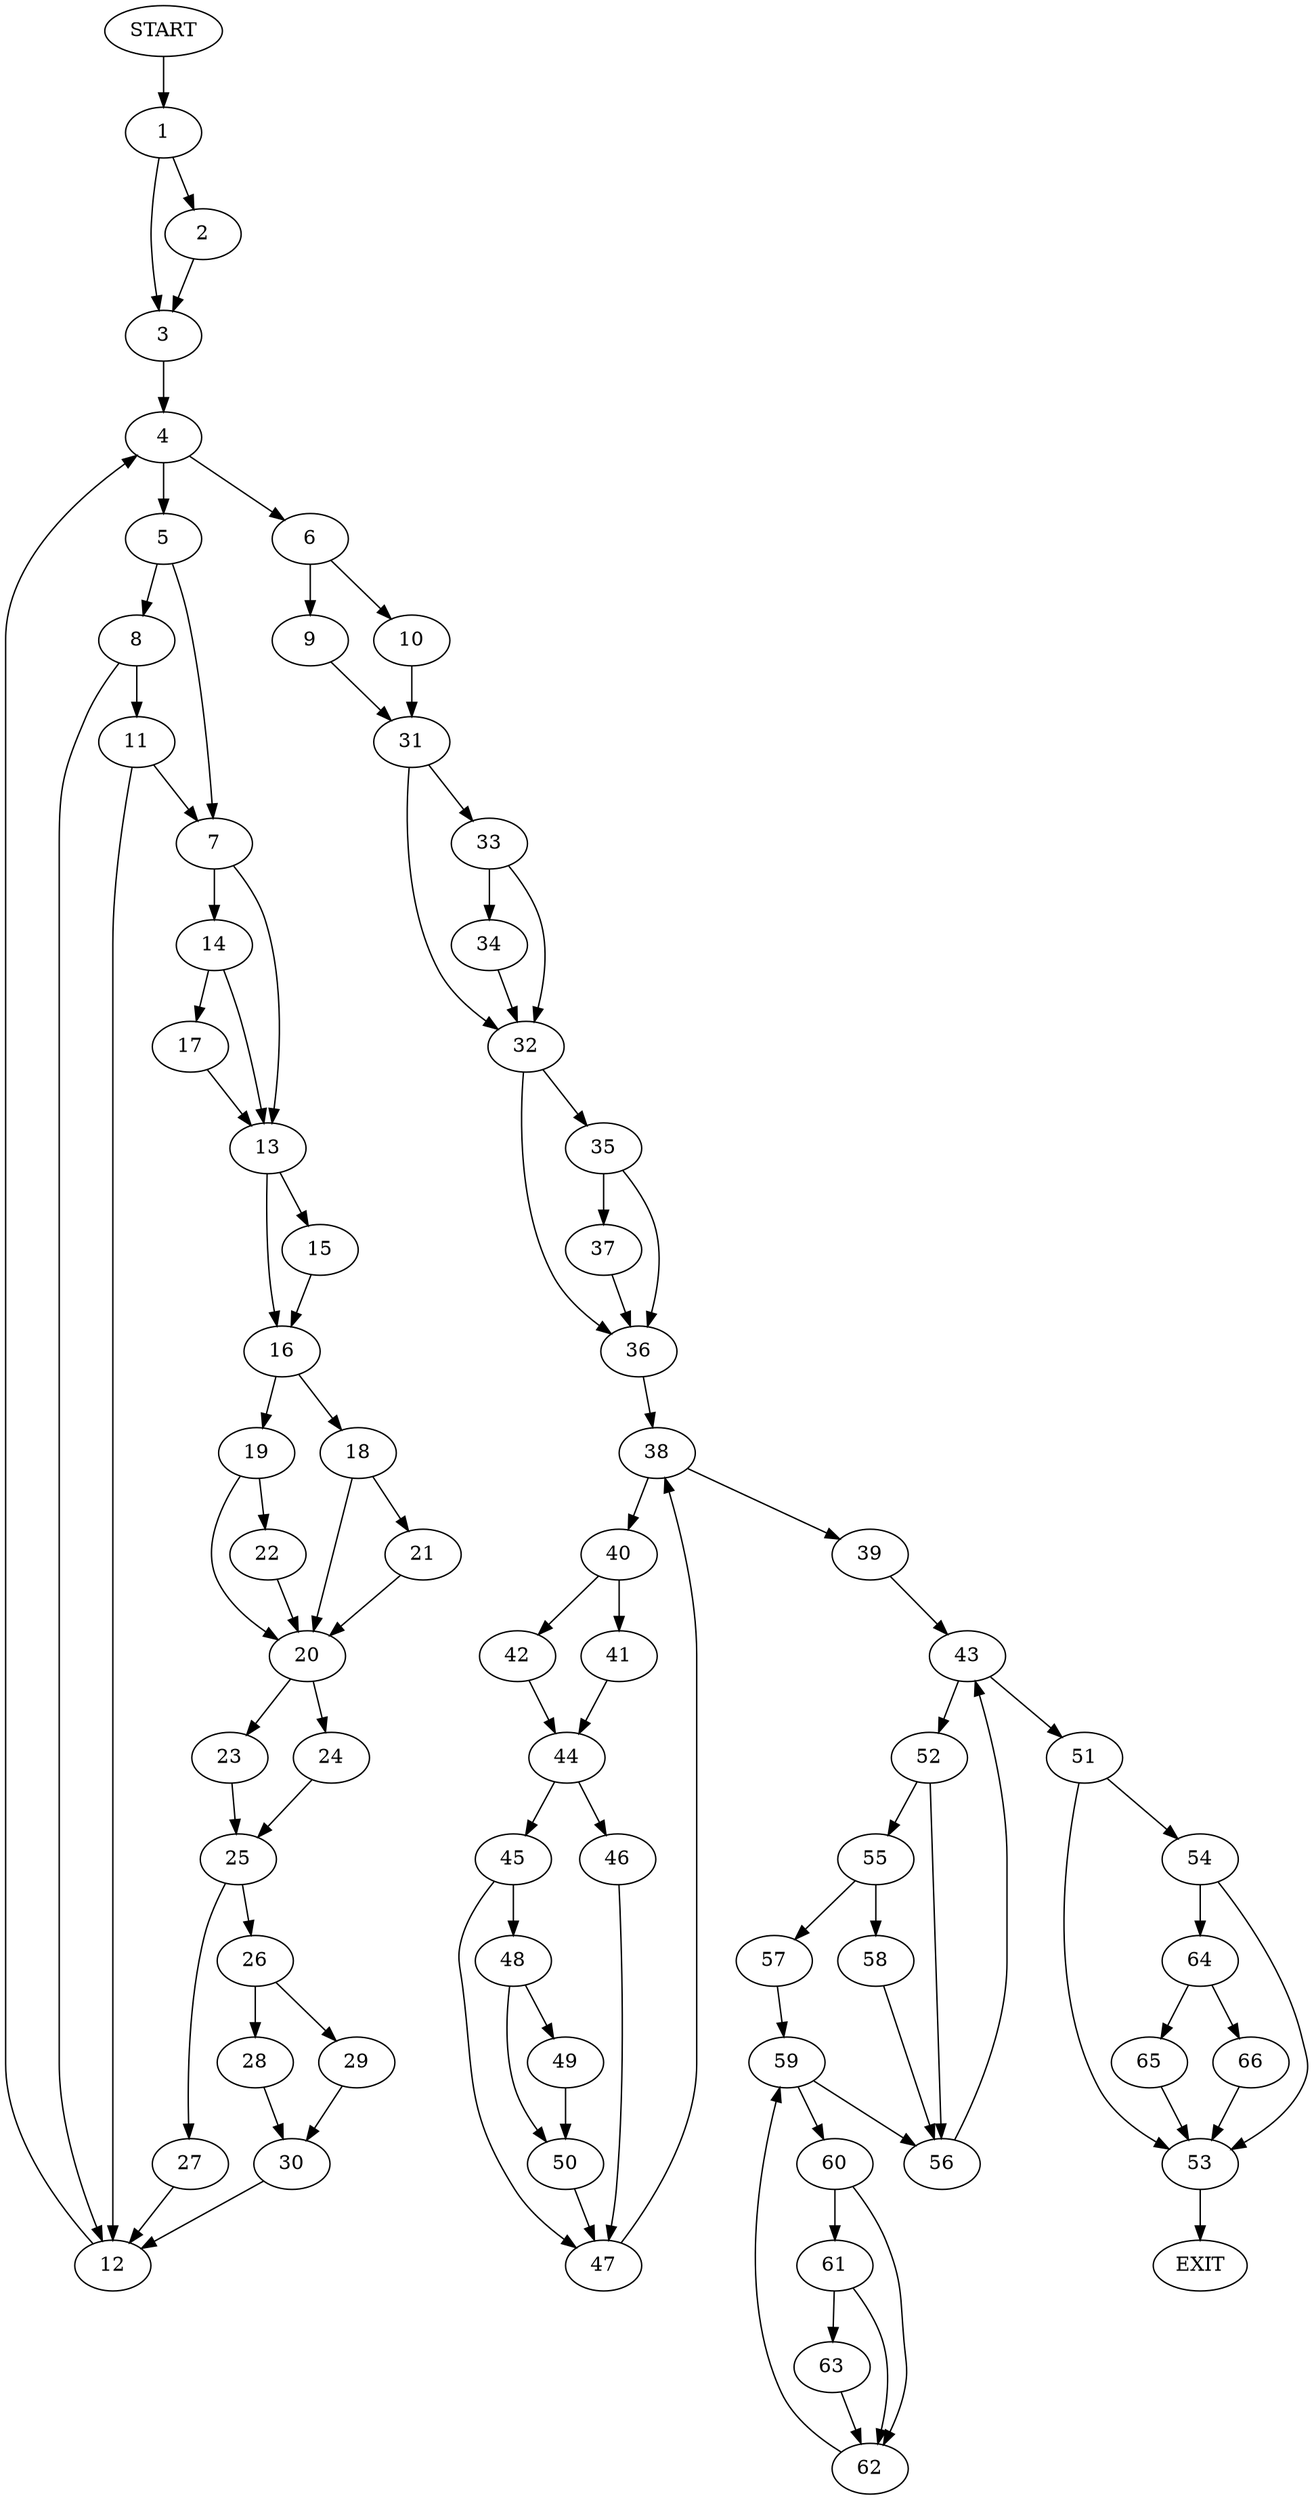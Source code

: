 digraph {
0 [label="START"]
67 [label="EXIT"]
0 -> 1
1 -> 2
1 -> 3
2 -> 3
3 -> 4
4 -> 5
4 -> 6
5 -> 7
5 -> 8
6 -> 9
6 -> 10
8 -> 11
8 -> 12
7 -> 13
7 -> 14
12 -> 4
11 -> 7
11 -> 12
13 -> 15
13 -> 16
14 -> 13
14 -> 17
17 -> 13
15 -> 16
16 -> 18
16 -> 19
18 -> 20
18 -> 21
19 -> 20
19 -> 22
22 -> 20
20 -> 23
20 -> 24
21 -> 20
24 -> 25
23 -> 25
25 -> 26
25 -> 27
26 -> 28
26 -> 29
27 -> 12
28 -> 30
29 -> 30
30 -> 12
9 -> 31
10 -> 31
31 -> 32
31 -> 33
33 -> 32
33 -> 34
32 -> 35
32 -> 36
34 -> 32
35 -> 36
35 -> 37
36 -> 38
37 -> 36
38 -> 39
38 -> 40
40 -> 41
40 -> 42
39 -> 43
42 -> 44
41 -> 44
44 -> 45
44 -> 46
45 -> 47
45 -> 48
46 -> 47
47 -> 38
48 -> 49
48 -> 50
50 -> 47
49 -> 50
43 -> 51
43 -> 52
51 -> 53
51 -> 54
52 -> 55
52 -> 56
55 -> 57
55 -> 58
56 -> 43
57 -> 59
58 -> 56
59 -> 56
59 -> 60
60 -> 61
60 -> 62
62 -> 59
61 -> 63
61 -> 62
63 -> 62
54 -> 53
54 -> 64
53 -> 67
64 -> 65
64 -> 66
65 -> 53
66 -> 53
}
